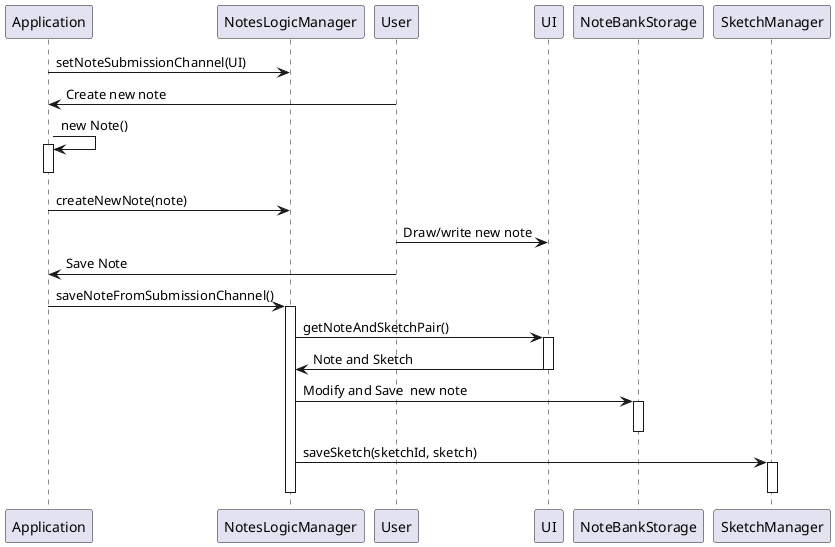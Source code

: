 @startuml
Application -> NotesLogicManager: setNoteSubmissionChannel(UI)
User -> Application: Create new note
Application -> Application: new Note()
activate Application
deactivate Application
Application -> NotesLogicManager: createNewNote(note)
User -> UI: Draw/write new note
User -> Application: Save Note
Application -> NotesLogicManager: saveNoteFromSubmissionChannel()
activate NotesLogicManager
NotesLogicManager -> UI: getNoteAndSketchPair()
activate UI
UI -> NotesLogicManager: Note and Sketch
deactivate UI
NotesLogicManager -> NoteBankStorage: Modify and Save  new note
activate NoteBankStorage
deactivate NoteBankStorage
NotesLogicManager -> SketchManager: saveSketch(sketchId, sketch)
activate SketchManager
deactivate SketchManager
deactivate NotesLogicManager
@enduml
